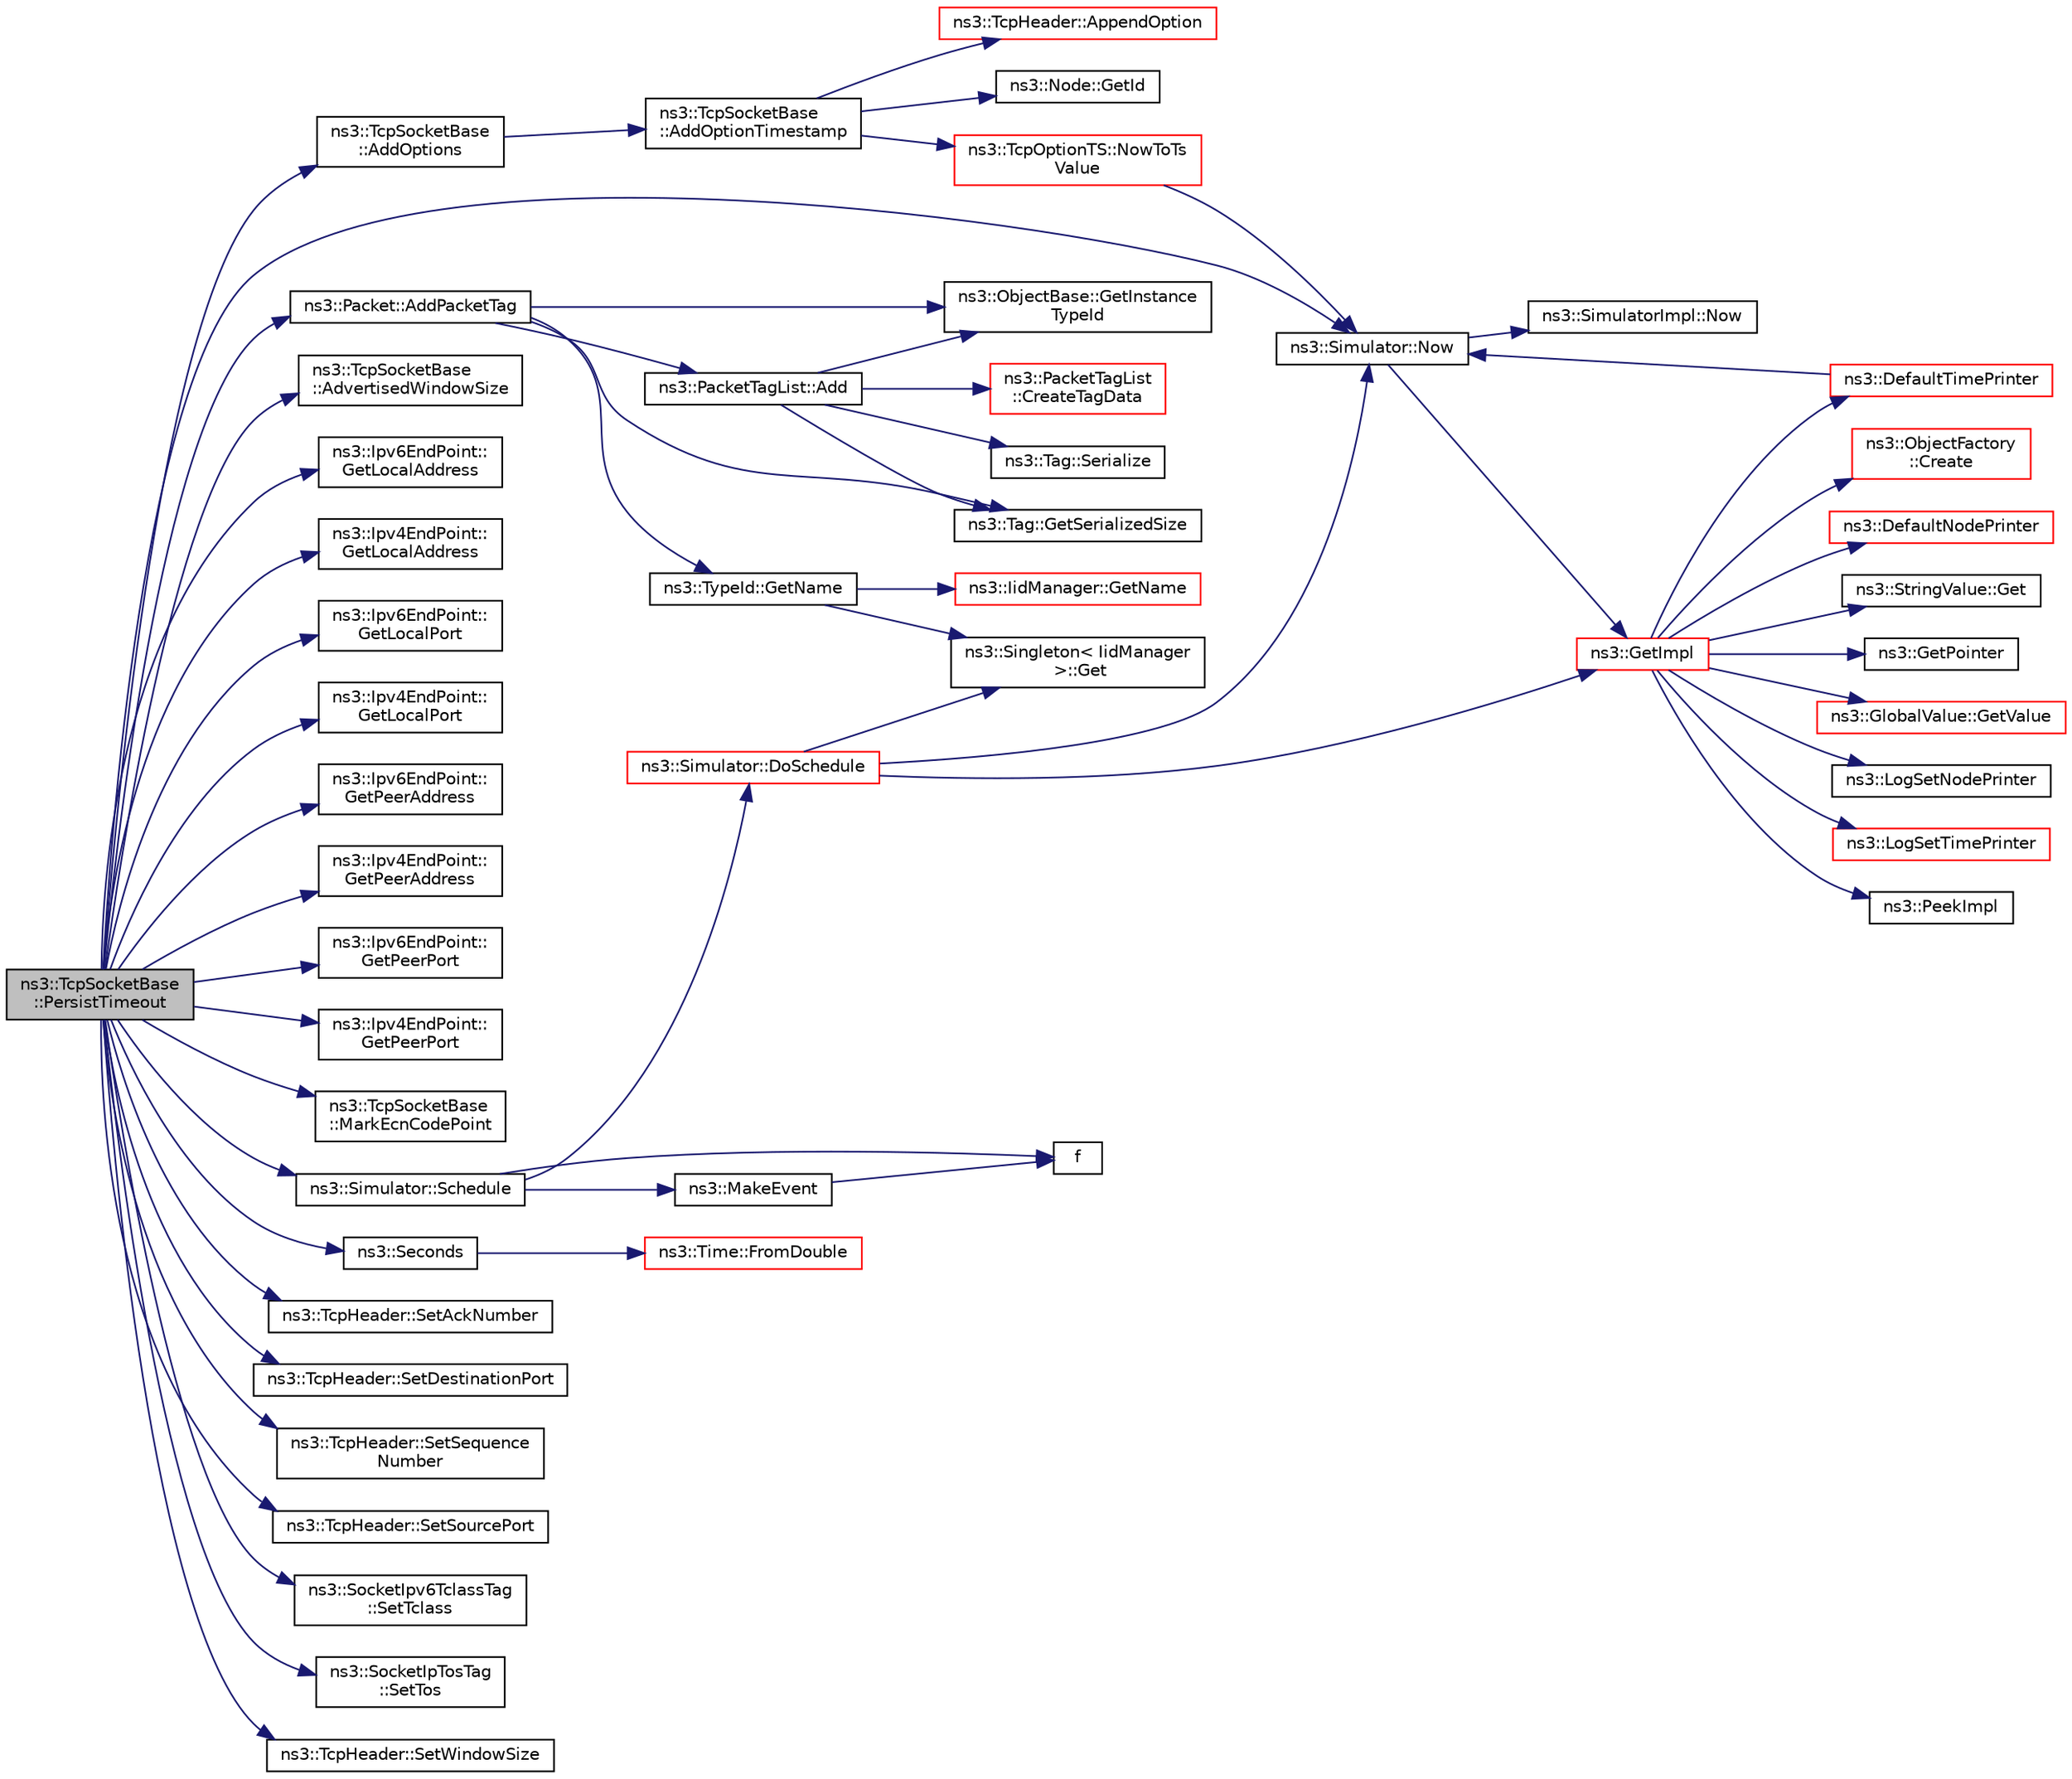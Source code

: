 digraph "ns3::TcpSocketBase::PersistTimeout"
{
 // LATEX_PDF_SIZE
  edge [fontname="Helvetica",fontsize="10",labelfontname="Helvetica",labelfontsize="10"];
  node [fontname="Helvetica",fontsize="10",shape=record];
  rankdir="LR";
  Node1 [label="ns3::TcpSocketBase\l::PersistTimeout",height=0.2,width=0.4,color="black", fillcolor="grey75", style="filled", fontcolor="black",tooltip="Send 1 byte probe to get an updated window size."];
  Node1 -> Node2 [color="midnightblue",fontsize="10",style="solid",fontname="Helvetica"];
  Node2 [label="ns3::TcpSocketBase\l::AddOptions",height=0.2,width=0.4,color="black", fillcolor="white", style="filled",URL="$classns3_1_1_tcp_socket_base.html#a55087ef950f5c2f4a7cdb8c825666955",tooltip="Add options to TcpHeader."];
  Node2 -> Node3 [color="midnightblue",fontsize="10",style="solid",fontname="Helvetica"];
  Node3 [label="ns3::TcpSocketBase\l::AddOptionTimestamp",height=0.2,width=0.4,color="black", fillcolor="white", style="filled",URL="$classns3_1_1_tcp_socket_base.html#a62689196f68584e8731fb5c6b7693d30",tooltip="Add the timestamp option to the header."];
  Node3 -> Node4 [color="midnightblue",fontsize="10",style="solid",fontname="Helvetica"];
  Node4 [label="ns3::TcpHeader::AppendOption",height=0.2,width=0.4,color="red", fillcolor="white", style="filled",URL="$classns3_1_1_tcp_header.html#aa5de13df3dd5cb87d63c428e5dcc3425",tooltip="Append an option to the TCP header."];
  Node3 -> Node8 [color="midnightblue",fontsize="10",style="solid",fontname="Helvetica"];
  Node8 [label="ns3::Node::GetId",height=0.2,width=0.4,color="black", fillcolor="white", style="filled",URL="$classns3_1_1_node.html#a2ed8663077afcb8db519296b0ada6355",tooltip=" "];
  Node3 -> Node9 [color="midnightblue",fontsize="10",style="solid",fontname="Helvetica"];
  Node9 [label="ns3::TcpOptionTS::NowToTs\lValue",height=0.2,width=0.4,color="red", fillcolor="white", style="filled",URL="$classns3_1_1_tcp_option_t_s.html#aa4a0e1a584d5cd3be873173cb686e069",tooltip="Return an uint32_t value which represent \"now\"."];
  Node9 -> Node20 [color="midnightblue",fontsize="10",style="solid",fontname="Helvetica"];
  Node20 [label="ns3::Simulator::Now",height=0.2,width=0.4,color="black", fillcolor="white", style="filled",URL="$classns3_1_1_simulator.html#ac3178fa975b419f7875e7105be122800",tooltip="Return the current simulation virtual time."];
  Node20 -> Node21 [color="midnightblue",fontsize="10",style="solid",fontname="Helvetica"];
  Node21 [label="ns3::GetImpl",height=0.2,width=0.4,color="red", fillcolor="white", style="filled",URL="$group__simulator.html#ga42eb4eddad41528d4d99794a3dae3fd0",tooltip="Get the SimulatorImpl singleton."];
  Node21 -> Node22 [color="midnightblue",fontsize="10",style="solid",fontname="Helvetica"];
  Node22 [label="ns3::ObjectFactory\l::Create",height=0.2,width=0.4,color="red", fillcolor="white", style="filled",URL="$classns3_1_1_object_factory.html#a52eda277f4aaab54266134ba48102ad7",tooltip="Create an Object instance of the configured TypeId."];
  Node21 -> Node52 [color="midnightblue",fontsize="10",style="solid",fontname="Helvetica"];
  Node52 [label="ns3::DefaultNodePrinter",height=0.2,width=0.4,color="red", fillcolor="white", style="filled",URL="$group__logging.html#gac4c06cbbed12229d85991ced145f6be2",tooltip="Default node id printer implementation."];
  Node21 -> Node55 [color="midnightblue",fontsize="10",style="solid",fontname="Helvetica"];
  Node55 [label="ns3::DefaultTimePrinter",height=0.2,width=0.4,color="red", fillcolor="white", style="filled",URL="$namespacens3.html#ae01c3c7786b644dfb8a0bb8f1201b269",tooltip="Default Time printer."];
  Node55 -> Node20 [color="midnightblue",fontsize="10",style="solid",fontname="Helvetica"];
  Node21 -> Node58 [color="midnightblue",fontsize="10",style="solid",fontname="Helvetica"];
  Node58 [label="ns3::StringValue::Get",height=0.2,width=0.4,color="black", fillcolor="white", style="filled",URL="$classns3_1_1_string_value.html#a6f208c2778fe1c7882e5cb429b8326ae",tooltip=" "];
  Node21 -> Node59 [color="midnightblue",fontsize="10",style="solid",fontname="Helvetica"];
  Node59 [label="ns3::GetPointer",height=0.2,width=0.4,color="black", fillcolor="white", style="filled",URL="$namespacens3.html#ab4e173cdfd43d17c1a40d5348510a670",tooltip=" "];
  Node21 -> Node60 [color="midnightblue",fontsize="10",style="solid",fontname="Helvetica"];
  Node60 [label="ns3::GlobalValue::GetValue",height=0.2,width=0.4,color="red", fillcolor="white", style="filled",URL="$classns3_1_1_global_value.html#a48a99242193fb69609a17332733e8600",tooltip="Get the value."];
  Node21 -> Node62 [color="midnightblue",fontsize="10",style="solid",fontname="Helvetica"];
  Node62 [label="ns3::LogSetNodePrinter",height=0.2,width=0.4,color="black", fillcolor="white", style="filled",URL="$namespacens3.html#aebac73305345f2e2803fdeb102a7705e",tooltip="Set the LogNodePrinter function to be used to prepend log messages with the node id."];
  Node21 -> Node63 [color="midnightblue",fontsize="10",style="solid",fontname="Helvetica"];
  Node63 [label="ns3::LogSetTimePrinter",height=0.2,width=0.4,color="red", fillcolor="white", style="filled",URL="$namespacens3.html#a46cd76678f7da29799d1b41994e12ec1",tooltip="Set the TimePrinter function to be used to prepend log messages with the simulation time."];
  Node21 -> Node68 [color="midnightblue",fontsize="10",style="solid",fontname="Helvetica"];
  Node68 [label="ns3::PeekImpl",height=0.2,width=0.4,color="black", fillcolor="white", style="filled",URL="$group__simulator.html#ga233c5c38de117e4e4a5a9cd168694792",tooltip="Get the static SimulatorImpl instance."];
  Node20 -> Node70 [color="midnightblue",fontsize="10",style="solid",fontname="Helvetica"];
  Node70 [label="ns3::SimulatorImpl::Now",height=0.2,width=0.4,color="black", fillcolor="white", style="filled",URL="$classns3_1_1_simulator_impl.html#aa516c50060846adc6fd316e83ef0797c",tooltip="Return the current simulation virtual time."];
  Node1 -> Node71 [color="midnightblue",fontsize="10",style="solid",fontname="Helvetica"];
  Node71 [label="ns3::Packet::AddPacketTag",height=0.2,width=0.4,color="black", fillcolor="white", style="filled",URL="$classns3_1_1_packet.html#ac4a6bcd77e58bdc14c42a7d572d66cc9",tooltip="Add a packet tag."];
  Node71 -> Node72 [color="midnightblue",fontsize="10",style="solid",fontname="Helvetica"];
  Node72 [label="ns3::PacketTagList::Add",height=0.2,width=0.4,color="black", fillcolor="white", style="filled",URL="$classns3_1_1_packet_tag_list.html#af0d2442e29d24184d7c439f69977fbad",tooltip="Add a tag to the head of this branch."];
  Node72 -> Node73 [color="midnightblue",fontsize="10",style="solid",fontname="Helvetica"];
  Node73 [label="ns3::PacketTagList\l::CreateTagData",height=0.2,width=0.4,color="red", fillcolor="white", style="filled",URL="$classns3_1_1_packet_tag_list.html#abfab9cfb3a21336e2f7962cc51fcff94",tooltip="Allocate and construct a TagData struct, sizing the data area large enough to serialize dataSize byte..."];
  Node72 -> Node35 [color="midnightblue",fontsize="10",style="solid",fontname="Helvetica"];
  Node35 [label="ns3::ObjectBase::GetInstance\lTypeId",height=0.2,width=0.4,color="black", fillcolor="white", style="filled",URL="$classns3_1_1_object_base.html#abe5b43a6f5b99a92a4c3122db31f06fb",tooltip="Get the most derived TypeId for this Object."];
  Node72 -> Node75 [color="midnightblue",fontsize="10",style="solid",fontname="Helvetica"];
  Node75 [label="ns3::Tag::GetSerializedSize",height=0.2,width=0.4,color="black", fillcolor="white", style="filled",URL="$classns3_1_1_tag.html#a01c8efdea943fd8cce2ef5d4d67eefa6",tooltip=" "];
  Node72 -> Node76 [color="midnightblue",fontsize="10",style="solid",fontname="Helvetica"];
  Node76 [label="ns3::Tag::Serialize",height=0.2,width=0.4,color="black", fillcolor="white", style="filled",URL="$classns3_1_1_tag.html#ac9aa7c4f923da5d2c82de94690101dc3",tooltip=" "];
  Node71 -> Node35 [color="midnightblue",fontsize="10",style="solid",fontname="Helvetica"];
  Node71 -> Node31 [color="midnightblue",fontsize="10",style="solid",fontname="Helvetica"];
  Node31 [label="ns3::TypeId::GetName",height=0.2,width=0.4,color="black", fillcolor="white", style="filled",URL="$classns3_1_1_type_id.html#abc4965475a579c2afdc668d7a7d58374",tooltip="Get the name."];
  Node31 -> Node28 [color="midnightblue",fontsize="10",style="solid",fontname="Helvetica"];
  Node28 [label="ns3::Singleton\< IidManager\l \>::Get",height=0.2,width=0.4,color="black", fillcolor="white", style="filled",URL="$classns3_1_1_singleton.html#a80a2cd3c25a27ea72add7a9f7a141ffa",tooltip="Get a pointer to the singleton instance."];
  Node31 -> Node32 [color="midnightblue",fontsize="10",style="solid",fontname="Helvetica"];
  Node32 [label="ns3::IidManager::GetName",height=0.2,width=0.4,color="red", fillcolor="white", style="filled",URL="$classns3_1_1_iid_manager.html#a6658aaa8120efd885e98addb76a6f1d4",tooltip="Get the name of a type id."];
  Node71 -> Node75 [color="midnightblue",fontsize="10",style="solid",fontname="Helvetica"];
  Node1 -> Node77 [color="midnightblue",fontsize="10",style="solid",fontname="Helvetica"];
  Node77 [label="ns3::TcpSocketBase\l::AdvertisedWindowSize",height=0.2,width=0.4,color="black", fillcolor="white", style="filled",URL="$classns3_1_1_tcp_socket_base.html#aa0bcf7701399b0a95fd68a1ce5ee8756",tooltip="The amount of Rx window announced to the peer."];
  Node1 -> Node78 [color="midnightblue",fontsize="10",style="solid",fontname="Helvetica"];
  Node78 [label="ns3::Ipv6EndPoint::\lGetLocalAddress",height=0.2,width=0.4,color="black", fillcolor="white", style="filled",URL="$classns3_1_1_ipv6_end_point.html#a1972cd26240d42cd75f93e12d9182976",tooltip="Get the local address."];
  Node1 -> Node79 [color="midnightblue",fontsize="10",style="solid",fontname="Helvetica"];
  Node79 [label="ns3::Ipv4EndPoint::\lGetLocalAddress",height=0.2,width=0.4,color="black", fillcolor="white", style="filled",URL="$classns3_1_1_ipv4_end_point.html#ae08283e26ace5880c3172ea5d803b6f8",tooltip="Get the local address."];
  Node1 -> Node80 [color="midnightblue",fontsize="10",style="solid",fontname="Helvetica"];
  Node80 [label="ns3::Ipv6EndPoint::\lGetLocalPort",height=0.2,width=0.4,color="black", fillcolor="white", style="filled",URL="$classns3_1_1_ipv6_end_point.html#a39a9fd4aa85a8ecbbf2d6c84d589080b",tooltip="Get the local port."];
  Node1 -> Node81 [color="midnightblue",fontsize="10",style="solid",fontname="Helvetica"];
  Node81 [label="ns3::Ipv4EndPoint::\lGetLocalPort",height=0.2,width=0.4,color="black", fillcolor="white", style="filled",URL="$classns3_1_1_ipv4_end_point.html#aab137f64770abf94f0b8a81217a0b106",tooltip="Get the local port."];
  Node1 -> Node82 [color="midnightblue",fontsize="10",style="solid",fontname="Helvetica"];
  Node82 [label="ns3::Ipv6EndPoint::\lGetPeerAddress",height=0.2,width=0.4,color="black", fillcolor="white", style="filled",URL="$classns3_1_1_ipv6_end_point.html#aa48c776ae54d85cf0f6a61a80d7b4cd8",tooltip="Get the peer address."];
  Node1 -> Node83 [color="midnightblue",fontsize="10",style="solid",fontname="Helvetica"];
  Node83 [label="ns3::Ipv4EndPoint::\lGetPeerAddress",height=0.2,width=0.4,color="black", fillcolor="white", style="filled",URL="$classns3_1_1_ipv4_end_point.html#a3faf5ec4dce2e951a6ade79758e2075d",tooltip="Get the peer address."];
  Node1 -> Node84 [color="midnightblue",fontsize="10",style="solid",fontname="Helvetica"];
  Node84 [label="ns3::Ipv6EndPoint::\lGetPeerPort",height=0.2,width=0.4,color="black", fillcolor="white", style="filled",URL="$classns3_1_1_ipv6_end_point.html#ac200f6b424104280ec1e55a415ed96fd",tooltip="Get the peer port."];
  Node1 -> Node85 [color="midnightblue",fontsize="10",style="solid",fontname="Helvetica"];
  Node85 [label="ns3::Ipv4EndPoint::\lGetPeerPort",height=0.2,width=0.4,color="black", fillcolor="white", style="filled",URL="$classns3_1_1_ipv4_end_point.html#a0954ccf4be313b3a2992894ae2baf1c6",tooltip="Get the peer port."];
  Node1 -> Node86 [color="midnightblue",fontsize="10",style="solid",fontname="Helvetica"];
  Node86 [label="ns3::TcpSocketBase\l::MarkEcnCodePoint",height=0.2,width=0.4,color="black", fillcolor="white", style="filled",URL="$classns3_1_1_tcp_socket_base.html#ad6b584bbf462973d0e5fd585084e9f4a",tooltip="mark ECN code point"];
  Node1 -> Node20 [color="midnightblue",fontsize="10",style="solid",fontname="Helvetica"];
  Node1 -> Node87 [color="midnightblue",fontsize="10",style="solid",fontname="Helvetica"];
  Node87 [label="ns3::Simulator::Schedule",height=0.2,width=0.4,color="black", fillcolor="white", style="filled",URL="$classns3_1_1_simulator.html#a3da7d28335c8ac0e3e86781f766df241",tooltip="Schedule an event to expire after delay."];
  Node87 -> Node88 [color="midnightblue",fontsize="10",style="solid",fontname="Helvetica"];
  Node88 [label="ns3::Simulator::DoSchedule",height=0.2,width=0.4,color="red", fillcolor="white", style="filled",URL="$classns3_1_1_simulator.html#a47af23973938819bdc89cb2807e09ed5",tooltip="Implementation of the various Schedule methods."];
  Node88 -> Node28 [color="midnightblue",fontsize="10",style="solid",fontname="Helvetica"];
  Node88 -> Node21 [color="midnightblue",fontsize="10",style="solid",fontname="Helvetica"];
  Node88 -> Node20 [color="midnightblue",fontsize="10",style="solid",fontname="Helvetica"];
  Node87 -> Node97 [color="midnightblue",fontsize="10",style="solid",fontname="Helvetica"];
  Node97 [label="f",height=0.2,width=0.4,color="black", fillcolor="white", style="filled",URL="$80211b_8c.html#ae7ffc1a8f84fa47a0812b2f2b9627132",tooltip=" "];
  Node87 -> Node98 [color="midnightblue",fontsize="10",style="solid",fontname="Helvetica"];
  Node98 [label="ns3::MakeEvent",height=0.2,width=0.4,color="black", fillcolor="white", style="filled",URL="$group__makeeventfnptr.html#ga289a28a2497c18a9bd299e5e2014094b",tooltip="Make an EventImpl from a function pointer taking varying numbers of arguments."];
  Node98 -> Node97 [color="midnightblue",fontsize="10",style="solid",fontname="Helvetica"];
  Node1 -> Node99 [color="midnightblue",fontsize="10",style="solid",fontname="Helvetica"];
  Node99 [label="ns3::Seconds",height=0.2,width=0.4,color="black", fillcolor="white", style="filled",URL="$group__timecivil.html#ga33c34b816f8ff6628e33d5c8e9713b9e",tooltip="Construct a Time in the indicated unit."];
  Node99 -> Node15 [color="midnightblue",fontsize="10",style="solid",fontname="Helvetica"];
  Node15 [label="ns3::Time::FromDouble",height=0.2,width=0.4,color="red", fillcolor="white", style="filled",URL="$classns3_1_1_time.html#a60e845f4a74e62495b86356afe604cb4",tooltip="Create a Time equal to value in unit unit."];
  Node1 -> Node100 [color="midnightblue",fontsize="10",style="solid",fontname="Helvetica"];
  Node100 [label="ns3::TcpHeader::SetAckNumber",height=0.2,width=0.4,color="black", fillcolor="white", style="filled",URL="$classns3_1_1_tcp_header.html#ad594a427a382dc395261a94749e1878c",tooltip="Set the ACK number."];
  Node1 -> Node101 [color="midnightblue",fontsize="10",style="solid",fontname="Helvetica"];
  Node101 [label="ns3::TcpHeader::SetDestinationPort",height=0.2,width=0.4,color="black", fillcolor="white", style="filled",URL="$classns3_1_1_tcp_header.html#a3259c06373ba4261eaaaed0cbf40cad3",tooltip="Set the destination port."];
  Node1 -> Node102 [color="midnightblue",fontsize="10",style="solid",fontname="Helvetica"];
  Node102 [label="ns3::TcpHeader::SetSequence\lNumber",height=0.2,width=0.4,color="black", fillcolor="white", style="filled",URL="$classns3_1_1_tcp_header.html#a3483eb1604d7db47b1163b02f74bcc25",tooltip="Set the sequence Number."];
  Node1 -> Node103 [color="midnightblue",fontsize="10",style="solid",fontname="Helvetica"];
  Node103 [label="ns3::TcpHeader::SetSourcePort",height=0.2,width=0.4,color="black", fillcolor="white", style="filled",URL="$classns3_1_1_tcp_header.html#aceb2630b3d43118ee576aec58f55a0ff",tooltip="Set the source port."];
  Node1 -> Node104 [color="midnightblue",fontsize="10",style="solid",fontname="Helvetica"];
  Node104 [label="ns3::SocketIpv6TclassTag\l::SetTclass",height=0.2,width=0.4,color="black", fillcolor="white", style="filled",URL="$classns3_1_1_socket_ipv6_tclass_tag.html#aee319e224e59778f2195f7b3819aa40f",tooltip="Set the tag's Tclass."];
  Node1 -> Node105 [color="midnightblue",fontsize="10",style="solid",fontname="Helvetica"];
  Node105 [label="ns3::SocketIpTosTag\l::SetTos",height=0.2,width=0.4,color="black", fillcolor="white", style="filled",URL="$classns3_1_1_socket_ip_tos_tag.html#a9cd4bdabf70e52ebd36062461c743cd7",tooltip="Set the tag's TOS."];
  Node1 -> Node106 [color="midnightblue",fontsize="10",style="solid",fontname="Helvetica"];
  Node106 [label="ns3::TcpHeader::SetWindowSize",height=0.2,width=0.4,color="black", fillcolor="white", style="filled",URL="$classns3_1_1_tcp_header.html#a659d7fc71c808249fe76fd5b667baf34",tooltip="Set the window size."];
}
